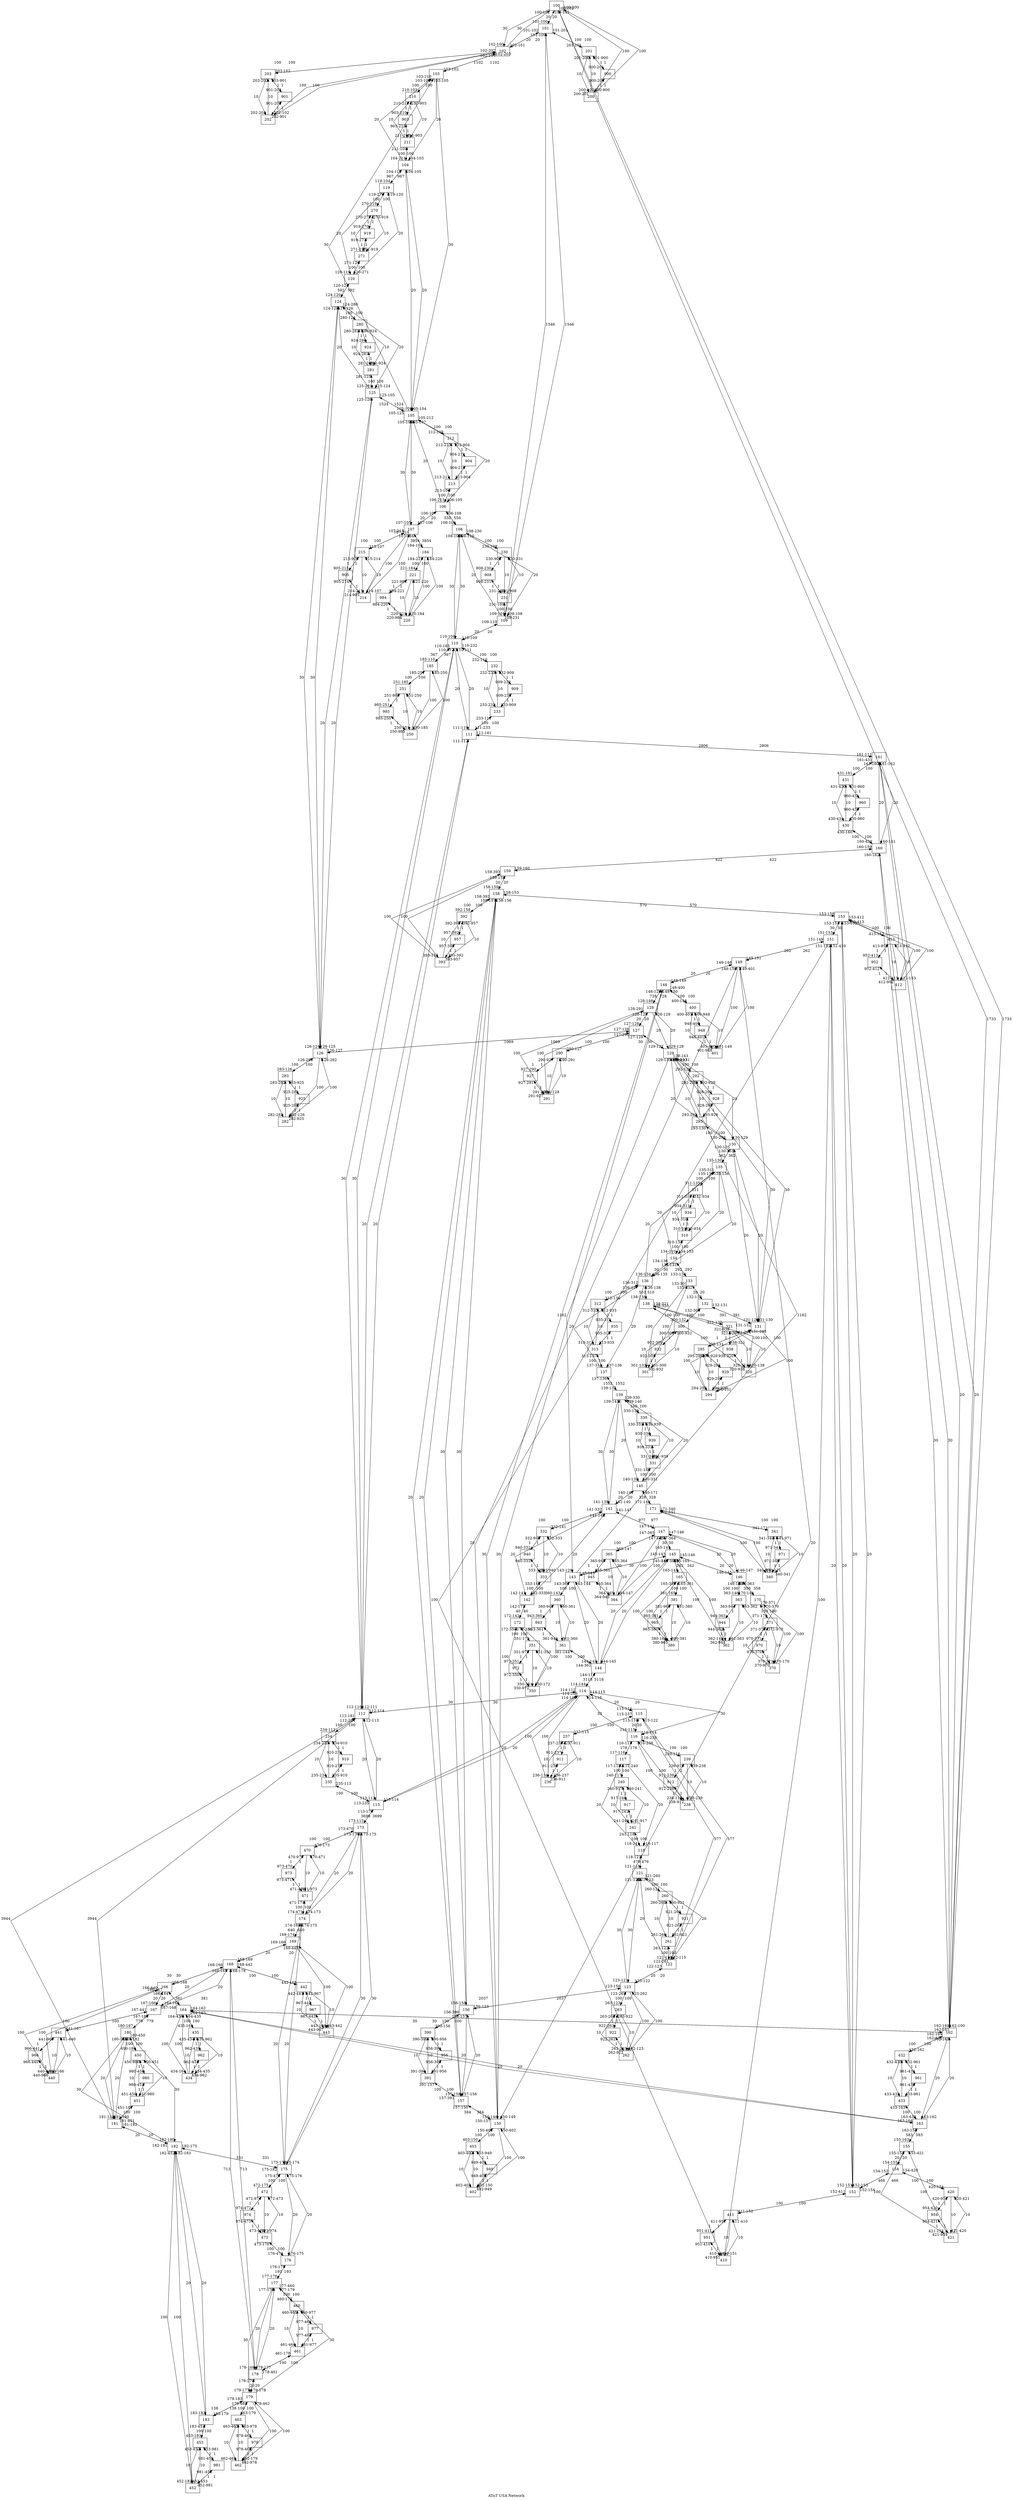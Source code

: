 digraph Test {

	/*compound=true*/
	//176 Nodes
	node [shape=box];
	edge [len=3];
	/*Instantiation of nodes, required to successfully calling .get_node_list() 		(pydot) */
	//BACKBONE NODES (82)
	100[group=S, comment=PID1]; 101[group=S, comment=PID1]; 102[group=S, comment=PID1]; //SEATTLE
	103[group=S, comment=PID2]; 104[group=S, comment=PID2]; 105[group=S, comment=PID2]; 106[group=S, comment=PID2]; 107[group=S, comment=PID2]; //SF
	108[group=S, comment=PID3]; 109[group=S, comment=PID3]; 110[group=S, comment=PID3]; 111[group=S, comment=PID3]; 112[group=S, comment=PID3]; //LA
	113[group=S, comment=PID3]; 114[group=S, comment=PID3]; 115[group=S, comment=PID3]; 116[group=S, comment=PID3]; //LA
	117[group=S, comment=PID4]; 118[group=S, comment=PID4]; //SD
	119[group=S, comment=PID5]; 120[group=S, comment=PID5]; //Salt Lake City
	121[group=S, comment=PID6]; 122[group=S, comment=PID6]; 123[group=S, comment=PID6]; //Phx
	124[group=S, comment=PID7]; 125[group=S, comment=PID7]; 126[group=S, comment=PID7]; //DENVER
	127[group=S, comment=PID8]; 128[group=S, comment=PID8]; 129[group=S, comment=PID8]; 130[group=S, comment=PID8]; 131[group=S, comment=PID8]; //Dallas
	132[group=S, comment=PID9]; 133[group=S, comment=PID9]; //San Antonio
	134[group=S, comment=PID10]; 135[group=S, comment=PID10]; 136[group=S, comment=PID10]; 137[group=S, comment=PID10]; //Houston
	138[group=S, comment=PID11]; //NO
	139[group=S, comment=PID12]; 140[group=S, comment=PID12]; 141[group=S, comment=PID12]; 142[group=S, comment=PID12]; //MIA
	143[group=S, comment=PID13]; 144[group=S, comment=PID13]; 145[group=S, comment=PID13]; 146[group=S, comment=PID13]; 147[group=S, comment=PID13]; //ATL 185
	148[group=S, comment=PID14]; 149[group=S, comment=PID14]; 150[group=S, comment=PID14]; //KC
	151[group=S, comment=PID15]; 152[group=S, comment=PID15]; 153[group=S, comment=PID15]; //Omaha
	154[group=S, comment=PID16]; 155[group=S, comment=PID16]; //Minapolis
	156[group=S, comment=PID17]; 157[group=S, comment=PID17]; 158[group=S, comment=PID17]; 159[group=S, comment=PID17]; //St.Louis
	160[group=S, comment=PID18]; 161[group=S, comment=PID18]; 162[group=S, comment=PID18]; 163[group=S, comment=PID18]; 164[group=A, comment=PID18]; //CHICAGO
	165[group=S, comment=PID19]; //Nashville
	166[group=S, comment=PID20]; 167[group=S, comment=PID20]; 168[group=S, comment=PID20]; 169[group=S, comment=PID20]; //DETROIT
	170[group=S, comment=PID21]; //Charlotte
	171[group=S, comment=PID22]; //TAMPA BAY
	172[group=S, comment=PID23]; //Ft. Lauderdale
	173[group=S, comment=PID24]; 174[group=S, comment=PID24]; 175[group=S, comment=PID24]; 176[group=S, comment=PID24]; //Washington D.C.
	177[group=S, comment=PID25]; 178[group=S, comment=PID25]; 179[group=S, comment=PID25]; //Philly
	180[group=S, comment=PID26]; 181[group=S, comment=PID26]; 182[group=S, comment=PID26]; 183[group=S, comment=PID26]; //NY
	184[group=S, comment=PID27]; //Honolulu
	185[group=S, comment=PID28]; //Las Vegas
	

	
	//Aggregation Network (94)
	200[group=A, comment=PID1]; 201[group=A, comment=PID1]; 202[group=A, comment=PID1]; 203[group=A, comment=PID1];//Seattle
	210[group=A, comment=PID2]; 211[group=A, comment=PID2]; 212[group=A, comment=PID2]; 213[group=A, comment=PID2];//San Fransisco
	214[group=A, comment=PID2]; 215[group=A, comment=PID2];//San Fransico
	230[group=A, comment=PID3]; 231[group=A, comment=PID3]; 232[group=A, comment=PID3]; 233[group=A, comment=PID3]; 
	234[group=A, comment=PID3]; 235[group=A, comment=PID3];//Los Angeles
	236[group=A, comment=PID3]; 237[group=A, comment=PID3]; 238[group=A, comment=PID3]; 239[group=A, comment=PID3];//Los Angeles
	240[group=A, comment=PID4]; 241[group=A, comment=PID4]; //San Diego
	270[group=A, comment=PID5]; 271[group=A, comment=PID5]; //Salt Lake City
	260[group=A, comment=PID6]; 261[group=A, comment=PID6]; 262[group=A, comment=PID6]; 263[group=A, comment=PID6];//Phoenix
	280[group=A, comment=PID7]; 281[group=A, comment=PID7]; 282[group=A, comment=PID7]; 283[group=A, comment=PID7];//Denver
	290[group=A, comment=PID8]; 291[group=A, comment=PID8]; 292[group=A, comment=PID8]; 293[group=A, comment=PID8]; //Dallas
	294[group=A, comment=PID8]; 295[group=A, comment=PID8];//Dallas
	300[group=A, comment=PID9]; 301[group=A, comment=PID9]; //San Antonio
	310[group=A, comment=PID10]; 311[group=A, comment=PID10]; 312[group=A, comment=PID10]; 313[group=A, comment=PID10];//Houston
	320[group=A, comment=PID11]; 321[group=A, comment=PID11]; //New Orealns
	330[group=A, comment=PID12]; 331[group=A, comment=PID12]; 332[group=A, comment=PID12]; 333[group=A, comment=PID12]; //Miami
	360[group=A, comment=PID13]; 361[group=A, comment=PID13]; 362[group=A, comment=PID13]; 363[group=A, comment=PID13]; //Atlanta
	364[group=A, comment=PID13]; 365[group=A, comment=PID13]; //Atlanta
	400[group=A, comment=PID14]; 401[group=A, comment=PID14]; 402[group=A, comment=PID14]; 403[group=A, comment=PID14]; //Kansas City
	410[group=A, comment=PID15]; 411[group=A, comment=PID15]; 412[group=A, comment=PID15]; 413[group=A, comment=PID15]; //Omaha
	420[group=A, comment=PID16]; 421[group=A, comment=PID16]; //Mineapolis
	390[group=A, comment=PID17]; 391[group=A, comment=PID17]; 392[group=A, comment=PID17]; 393[group=A, comment=PID17]; //St. Louis	
	430[group=A, comment=PID18]; 431[group=A, comment=PID18]; 432[group=A, comment=PID18]; 433[group=A, comment=PID18]; //Chicago
	434[group=A, comment=PID18]; 435[group=A, comment=PID18]; //Chicago
	380[group=A, comment=PID19]; 381[group=A, comment=PID19]; //Nashville
	440[group=A, comment=PID20]; 441[group=A, comment=PID20]; 442[group=A, comment=PID20]; 443[group=A, comment=PID20]; //Detroit
	370[group=A, comment=PID21]; 371[group=A, comment=PID21]; //Charlotte	
	340[group=A, comment=PID22]; 341[group=A, comment=PID22]; //Tampa Bay
	350[group=A, comment=PID23]; 351[group=A, comment=PID23]; //Ft. Lauderdale
	470[group=A, comment=PID24]; 471[group=A, comment=PID24]; 472[group=A, comment=PID24]; 473[group=A, comment=PID24]; //Washington DC.
	460[group=A, comment=PID25]; 461[group=A, comment=PID25]; 462[group=A, comment=PID25]; 463[group=A, comment=PID25]; //Philadelphia
	450[group=A, comment=PID26]; 451[group=A, comment=PID26]; 452[group=A, comment=PID26]; 453[group=A, comment=PID26]; //New York
	220[group=A, comment=PID27]; 221[group=A, comment=PID27]; //Honolulu
	250[group=A, comment=PID28]; 251[group=A, comment=PID28]; //Las Vegas
	
	//VANTAGE POINTS
	900[group=V, comment=PID0]; 901[group=V, comment=PID0];//Seattle
	903[group=V, comment=PID0]; 904[group=V, comment=PID0]; 905[group=V, comment=PID0]; 
	908[group=V, comment=PID0]; 909[group=V, comment=PID0]; 910[group=V, comment=PID0];
	911[group=V, comment=PID0]; 912[group=V, comment=PID0]; 
	917[group=V, comment=PID0]; 919[group=V, comment=PID0]; 
	921[group=V, comment=PID0]; 922[group=V, comment=PID0]; 
	924[group=V, comment=PID0]; 925[group=V, comment=PID0]; 
	927[group=V, comment=PID0]; 928[group=V, comment=PID0]; 929[group=V, comment=PID0];
	932[group=V, comment=PID0]; 934[group=V, comment=PID0]; 935[group=V, comment=PID0];
	938[group=V, comment=PID0]; 939[group=V, comment=PID0]; 940[group=V, comment=PID0];
	943[group=V, comment=PID0]; 944[group=V, comment=PID0]; 945[group=V, comment=PID0];
	948[group=V, comment=PID0]; 949[group=V, comment=PID0]; 
	951[group=V, comment=PID0]; 952[group=V, comment=PID0]; 
	954[group=V, comment=PID0]; 956[group=V, comment=PID0]; 957[group=V, comment=PID0]; 
	960[group=V, comment=PID0]; 961[group=V, comment=PID0]; 962[group=V, comment=PID0];
	965[group=V, comment=PID0]; 966[group=V, comment=PID0]; 967[group=V, comment=PID0];
	970[group=V, comment=PID0]; 971[group=V, comment=PID0]; 972[group=V, comment=PID0]; 
	973[group=V, comment=PID0]; 974[group=V, comment=PID0]; 
	977[group=V, comment=PID0]; 978[group=V, comment=PID0]; 
	980[group=V, comment=PID0]; 981[group=V, comment=PID0]; 
	984[group=V, comment=PID0]; 985[group=V, comment=PID0]; 
	
	
	
	overlap = scale;
	splines = false;
	label = "ATnT USA Network";
	orientation = portrait;
	
	//CORE EDGES
	//Seattle
	100 -> 162	[label=1733,headlabel="162-100" ,alias = 1,latency=9.299,alto=PID0];
	101 -> 109	[label=1546,headlabel="109-101" ,alias = 1,latency=5.156,alto=PID0];
	102 -> 103	[label=1102,headlabel="103-102" ,alias = 1,latency=3.675,alto=PID0];
	//San Fransisco
	103 -> 102	[label=1102,headlabel="102-103" ,alias = 1,latency=3.675,alto=PID0];
	104 -> 119	[label=967,headlabel="119-104" ,alias = 1,latency=3.225,alto=PID0];
	105 -> 125	[label=1524,headlabel="125-105" ,alias = 1,latency=5.083,alto=PID0];
	106 -> 108	[label=550,headlabel="108-106" ,alias = 1,latency=1.834,alto=PID0];
	107 -> 184	[label=3854,headlabel="184-107" ,alias = 1,latency=12.855,alto=PID0];
	//Los Angeles
	108 -> 106	[label=550,headlabel="106-108" ,alias = 1,latency=1.834,alto=PID0];
	109 -> 101	[label=1546,headlabel="101-109" ,alias = 1,latency=5.156,alto=PID0];
	110 -> 185	[label=367,headlabel="185-110" ,alias = 1,latency=1.224,alto=PID0];
	111 -> 161	[label=2806,headlabel="161-111" ,alias = 1,latency=9.359,alto=PID0];
	112 -> 181	[label=3944,headlabel="181-112" ,alias = 1,latency=13.155,alto=PID0];
	113 -> 173	[label=3699,headlabel="173-113" ,alias = 1,latency=12.338,alto=PID0];
	114 -> 144	[label=3118,headlabel="144-114" ,alias = 1,latency=10.400,alto=PID0];
	115 -> 122	[label=577,headlabel="122-115" ,alias = 1,latency=1.924,alto=PID0];
	116 -> 117	[label=178,headlabel="117-116" ,alias = 1,latency=0.593,alto=PID0];
	//San Diego
	117 -> 116	[label=178,headlabel="116-117" ,alias = 1,latency=0.593,alto=PID0];
	118 -> 121	[label=479,headlabel="121-118" ,alias = 1,latency=1.597,alto=PID0];
	//Salt Lake City
	119 -> 104	[label=967,headlabel="104-119" ,alias = 1,latency=9.333,alto=PID0];
	120 -> 124	[label=592,headlabel="124-120" ,alias = 1,latency=4.252,alto=PID0];
	//Phoenix
	121 -> 118	[label=479,headlabel="118-121" ,alias = 1,latency=1.597,alto=PID0];
	122 -> 115	[label=577,headlabel="115-122" ,alias = 1,latency=1.924,alto=PID0];
	123 -> 156	[label=2037,headlabel="156-123" ,alias = 1,latency=6.794,alto=PID0];
	//Denver
	124 -> 120	[label=592,headlabel="120-124" ,alias = 1,latency=4.252,alto=PID0];
	125 -> 105	[label=1524,headlabel="105-125" ,alias = 1,latency=5.083,alto=PID0];
	126 -> 127	[label=1069,headlabel="127-126" ,alias = 1,latency=3.565,alto=PID0];
	//Dallas
	127 -> 126	[label=1069,headlabel="126-127" ,alias = 1,latency=3.565,alto=PID0];
	128 -> 148	[label=728,headlabel="148-128" ,alias = 1,latency=2.428,alto=PID0];
	129 -> 143	[label=1162,headlabel="143-129" ,alias = 1,latency=3.876,alto=PID0];
	130 -> 135	[label=362,headlabel="135-130" ,alias = 1,latency=1.207,alto=PID0];
	131 -> 132	[label=391,headlabel="132-131" ,alias = 1,latency=1.304,alto=PID0];
	//San Antonio
	132 -> 131	[label=391,headlabel="131-132" ,alias = 1,latency=1.304,alto=PID0];
	133 -> 134	[label=292,headlabel="134-133" ,alias = 1,latency=0.974,alto=PID0];
	//Houston
	134 -> 133	[label=292,headlabel="133-134" ,alias = 1,latency=0.974,alto=PID0];
	135 -> 130	[label=362,headlabel="130-135" ,alias = 1,latency=1.207,alto=PID0];
	136 -> 138	[label=510,headlabel="138-136" ,alias = 1,latency=1.701,alto=PID0];
	137 -> 139	[label=1552,headlabel="139-137" ,alias = 1,latency=5.176,alto=PID0];
	//New Orleans
	138 -> 136	[label=510,headlabel="136-138" ,alias = 1,latency=1.701,alto=PID0];
	//Miami
	139 -> 137	[label=1552,headlabel="137-139" ,alias = 1,latency=5.176,alto=PID0];
	140 -> 171	[label=328,headlabel="171-140" ,alias = 1,latency=1.094,alto=PID0];
	141 -> 147	[label=977,headlabel="147-141" ,alias = 1,latency=3.258,alto=PID0];
	142 -> 172	[label=40,headlabel="172-142" ,alias = 1,latency=0.133,alto=PID0];
	//Atlanta
	143 -> 129	[label=1162,headlabel="129-143" ,alias = 1,latency=3.876,alto=PID0];
	144 -> 114	[label=3118,headlabel="114-144" ,alias = 1,latency=10.400,alto=PID0];
	145 -> 165	[label=342,headlabel="165-145" ,alias = 1,latency=1.140,alto=PID0];
	146 -> 170	[label=358,headlabel="170-146" ,alias = 1,latency=1.194,alto=PID0];
	147 -> 141	[label=977,headlabel="141-147" ,alias = 1,latency=3.258,alto=PID0];
	//Kansas City
	148 -> 128	[label=728,headlabel="128-148" ,alias = 1,latency=2.428,alto=PID0];
	149 -> 151	[label=262,headlabel="151-149" ,alias = 1,latency=0.873,alto=PID0];
	150 -> 157	[label=384,headlabel="157-150" ,alias = 1,latency=1.901,alto=PID0];
	//Omaha
	151 -> 149	[label=262,headlabel="149-151" ,alias = 1,latency=0.873,alto=PID0];
	152 -> 154	[label=466,headlabel="154-152" ,alias = 1,latency=1.554,alto=PID0];
	153 -> 158	[label=570,headlabel="158-153" ,alias = 1,latency=1.901,alto=PID0];
	//Mineapolis
	154 -> 152	[label=466,headlabel="152-154" ,alias = 1,latency=1.554,alto=PID0];
	155 -> 163	[label=583,headlabel="163-155" ,alias = 1,latency=1.944,alto=PID0];
	//St. Louis
	156 -> 123	[label=2037,headlabel="123-156" ,alias = 1,latency=6.794,alto=PID0];
	157 -> 150	[label=384,headlabel="150-157" ,alias = 1,latency=1.901,alto=PID0];
	158 -> 153	[label=570,headlabel="153-158" ,alias = 1,latency=1.901,alto=PID0];
	159 -> 160	[label=422,headlabel="160-159" ,alias = 1,latency=1.407,alto=PID0];
	//Chicago
	160 -> 159	[label=422,headlabel="159-160" ,alias = 1,latency=1.407,alto=PID0];
	161 -> 111	[label=2806,headlabel="111-161" ,alias = 1,latency=9.359,alto=PID0];
	162 -> 100	[label=1733,headlabel="100-162" ,alias = 1,latency=9.299,alto=PID0];
	163 -> 155	[label=583,headlabel="155-163" ,alias = 1,latency=1.944,alto=PID0];
	164 -> 166	[label=381,headlabel="166-164" ,alias = 1,latency=1.270,alto=PID0];
	//Nashville
	165 -> 145	[label=342,headlabel="145-165" ,alias = 1,latency=1.140,alto=PID0];
	//Detroit
	166 -> 164	[label=381,headlabel="164-166" ,alias = 1,latency=1.270,alto=PID0];
	167 -> 180	[label=779,headlabel="180-167" ,alias = 1,latency=2.598,alto=PID0];
	168 -> 178	[label=713,headlabel="178-168" ,alias = 1,latency=2.378,alto=PID0];
	169 -> 174	[label=640,headlabel="174-169" ,alias = 1,latency=2.134,alto=PID0];
	//Charlotte
	170 -> 146	[label=358,headlabel="146-170" ,alias = 1,latency=1.194,alto=PID0];
	//Tampa Bay
	171 -> 140	[label=328,headlabel="140-171" ,alias = 1,latency=1.094,alto=PID0];
	//Fort Lauderdale
	172 -> 142	[label=40,headlabel="142-172" ,alias = 1,latency=0.133,alto=PID0];
	//Washington D.C.
	173 -> 113	[label=3699,headlabel="113-173" ,alias = 1,latency=12.338,alto=PID0];
	174 -> 169	[label=640,headlabel="169-174" ,alias = 1,latency=2.134,alto=PID0];
	175 -> 182	[label=331,headlabel="182-175" ,alias = 1,latency=1.104,alto=PID0];
	176 -> 177	[label=193,headlabel="177-176" ,alias = 1,latency=0.643,alto=PID0];
	//Philadelphia
	177 -> 176	[label=193,headlabel="176-177" ,alias = 1,latency=0.643,alto=PID0];
	178 -> 168	[label=713,headlabel="168-178" ,alias = 1,latency=2.378,alto=PID0];
	179 -> 183	[label=138,headlabel="183-179" ,alias = 1,latency=0.460,alto=PID0];
	//New York
	180 -> 167	[label=779,headlabel="167-180" ,alias = 1,latency=2.598,alto=PID0];
	181 -> 112	[label=3944,headlabel="112-181" ,alias = 1,latency=13.155,alto=PID0];
	182 -> 175	[label=331,headlabel="175-182" ,alias = 1,latency=1.104,alto=PID0];
	183 -> 179	[label=138,headlabel="179-183" ,alias = 1,latency=0.460,alto=PID0];
	//Honolulu
	184 -> 107	[label=3854,headlabel="107-184" ,alias = 1,latency=12.855,alto=PID0];
	//Las Vegas
	185 -> 110	[label=367,headlabel="110-185" ,alias = 1,latency=1.224,alto=PID0];
		
		
	//Aggregation Network edges
	//Seattle
	100 -> 101	[label=20,headlabel="101-100" ,alias=1,latency=4];
	100 -> 102	[label=30,headlabel="102-100" ,alias=1,latency=4];
	100 -> 200	[label=100,headlabel="200-100" ,alias=1,latency=4];
	200 -> 100	[label=100,headlabel="100-200" ,alias=1,latency=4];
	200 -> 201	[label=10,headlabel="201-200" ,alias=1,latency=4];
	101 -> 100	[label=20,headlabel="100-101" ,alias=1,latency=4];
	101 -> 102	[label=20,headlabel="102-101" ,alias=1,latency=4];
	101 -> 201	[label=100,headlabel="201-101" ,alias=1,latency=4];
	201 -> 200	[label=10,headlabel="200-201" ,alias=1,latency=4];
	201 -> 101	[label=100,headlabel="101-201" ,alias=1,latency=4];
	102 -> 101	[label=20,headlabel="101-102" ,alias=1,latency=4];
	102 -> 100	[label=30,headlabel="100-102" ,alias=1,latency=4];
	102 -> 202	[label=100,headlabel="202-102" ,alias=1,latency=4];
	102 -> 203	[label=100,headlabel="203-102" ,alias=1,latency=4];
	202 -> 102	[label=100,headlabel="102-202" ,alias=1,latency=4];
	202 -> 203	[label=10,headlabel="203-202" ,alias=1,latency=4];
	203 -> 202	[label=10,headlabel="202-203" ,alias=1,latency=4];
	203 -> 102	[label=100,headlabel="102-203" ,alias=1,latency=4];
	200 -> 900	[label=1,headlabel="900-200" ,alias=1,latency=4];
	900 -> 200	[label=1,headlabel="200-900" ,alias=1,latency=4];
	201 -> 900	[label=1,headlabel="900-201" ,alias=1,latency=4];
	900 -> 201	[label=1,headlabel="201-900" ,alias=1,latency=4];
	202 -> 901	[label=1,headlabel="901-202" ,alias=1,latency=4];
	901 -> 202	[label=1,headlabel="202-901" ,alias=1,latency=4];
	203 -> 901	[label=1,headlabel="901-203" ,alias=1,latency=4];
	901 -> 203	[label=1,headlabel="203-901" ,alias=1,latency=4];
	//San Fransico
	103 -> 104	[label=20,headlabel="104-103" ,alias=1,latency=4];
	103 -> 105	[label=30,headlabel="105-103" ,alias=1,latency=4];
	103 -> 210	[label=100,headlabel="210-103" ,alias=1,latency=4];
	210 -> 103	[label=100,headlabel="103-210" ,alias=1,latency=4];
	210 -> 211	[label=10,headlabel="211-210" ,alias=1,latency=4];
	104 -> 103	[label=20,headlabel="103-104" ,alias=1,latency=4];
	104 -> 105	[label=20,headlabel="105-104" ,alias=1,latency=4];
	104 -> 211	[label=100,headlabel="211-104" ,alias=1,latency=4];
	211 -> 210	[label=10,headlabel="210-211" ,alias=1,latency=4];
	211 -> 104	[label=100,headlabel="104-211" ,alias=1,latency=4];
	105 -> 103	[label=30,headlabel="103-105" ,alias=1,latency=4];
	105 -> 104	[label=20,headlabel="104-105" ,alias=1,latency=4];
	105 -> 106	[label=20,headlabel="106-105" ,alias=1,latency=4];
	105 -> 107	[label=30,headlabel="107-105" ,alias=1,latency=4];
	105 -> 212	[label=100,headlabel="212-105" ,alias=1,latency=4];
	212 -> 105	[label=100,headlabel="105-212" ,alias=1,latency=4];
	212 -> 213	[label=10,headlabel="213-212" ,alias=1,latency=4];
	106 -> 105	[label=20,headlabel="105-106" ,alias=1,latency=4];
	106 -> 107	[label=20,headlabel="107-106" ,alias=1,latency=4];
	106 -> 213	[label=100,headlabel="213-106" ,alias=1,latency=4];
	213 -> 212	[label=10,headlabel="212-213" ,alias=1,latency=4];
	213 -> 106	[label=100,headlabel="106-213" ,alias=1,latency=4];
	107 -> 105	[label=30,headlabel="105-107" ,alias=1,latency=4];
	107 -> 106	[label=20,headlabel="106-107" ,alias=1,latency=4];
	107 -> 214	[label=100,headlabel="214-107" ,alias=1,latency=4];
	107 -> 215	[label=100,headlabel="215-107" ,alias=1,latency=4];
	214 -> 107	[label=100,headlabel="107-214" ,alias=1,latency=4];
	214 -> 215	[label=10,headlabel="215-214" ,alias=1,latency=4];
	215 -> 214	[label=10,headlabel="214-215" ,alias=1,latency=4];
	215 -> 107	[label=100,headlabel="107-215" ,alias=1,latency=4];
	210 -> 903	[label=1,headlabel="903-210" ,alias=1,latency=4];
	903 -> 210	[label=1,headlabel="210-903" ,alias=1,latency=4];
	211 -> 903	[label=1,headlabel="903-211" ,alias=1,latency=4];
	903 -> 211	[label=1,headlabel="211-903" ,alias=1,latency=4];
	212 -> 904	[label=1,headlabel="904-212" ,alias=1,latency=4];
	904 -> 212	[label=1,headlabel="212-904" ,alias=1,latency=4];
	213 -> 904	[label=1,headlabel="904-213" ,alias=1,latency=4];
	904 -> 213	[label=1,headlabel="213-904" ,alias=1,latency=4];
	214 -> 905	[label=1,headlabel="905-214" ,alias=1,latency=4];
	905 -> 214	[label=1,headlabel="214-905" ,alias=1,latency=4];
	215 -> 905	[label=1,headlabel="905-215" ,alias=1,latency=4];
	905 -> 215	[label=1,headlabel="215-905" ,alias=1,latency=4];
	//Los Angeles
	108 -> 109	[label=20,headlabel="109-108" ,alias=1,latency=4];
	108 -> 110	[label=30,headlabel="110-108" ,alias=1,latency=4];
	108 -> 230	[label=100,headlabel="230-108" ,alias=1,latency=4];
	230 -> 108	[label=100,headlabel="108-230" ,alias=1,latency=4];
	230 -> 231	[label=10,headlabel="231-230" ,alias=1,latency=4];
	109 -> 108	[label=20,headlabel="108-109" ,alias=1,latency=4];
	109 -> 110	[label=20,headlabel="110-109" ,alias=1,latency=4];
	109 -> 231	[label=100,headlabel="231-109" ,alias=1,latency=4];
	231 -> 230	[label=10,headlabel="230-231" ,alias=1,latency=4];
	231 -> 109	[label=100,headlabel="109-231" ,alias=1,latency=4];
	110 -> 108	[label=30,headlabel="108-110" ,alias=1,latency=4];
	110 -> 109	[label=20,headlabel="109-110" ,alias=1,latency=4];
	110 -> 111	[label=20,headlabel="111-110" ,alias=1,latency=4];
	110 -> 112	[label=30,headlabel="112-110" ,alias=1,latency=4];
	110 -> 232	[label=100,headlabel="232-110" ,alias=1,latency=4];
	232 -> 110	[label=100,headlabel="110-232" ,alias=1,latency=4];
	232 -> 233	[label=10,headlabel="233-232" ,alias=1,latency=4];
	111 -> 110	[label=20,headlabel="110-111" ,alias=1,latency=4];
	111 -> 112	[label=20,headlabel="112-111" ,alias=1,latency=4];
	111 -> 233	[label=100,headlabel="233-111" ,alias=1,latency=4];
	233 -> 232	[label=10,headlabel="232-233" ,alias=1,latency=4];
	233 -> 111	[label=100,headlabel="111-233" ,alias=1,latency=4];
	112 -> 110	[label=30,headlabel="110-112" ,alias=1,latency=4];
	112 -> 113	[label=20,headlabel="113-112" ,alias=1,latency=4];
	112 -> 111	[label=20,headlabel="111-112" ,alias=1,latency=4];
	112 -> 114	[label=30,headlabel="114-112" ,alias=1,latency=4];
	112 -> 234	[label=100,headlabel="234-112" ,alias=1,latency=4];
	234 -> 112	[label=100,headlabel="112-234" ,alias=1,latency=4];
	234 -> 235	[label=10,headlabel="235-234" ,alias=1,latency=4];
	113 -> 112	[label=20,headlabel="112-113" ,alias=1,latency=4];
	113 -> 114	[label=20,headlabel="114-113" ,alias=1,latency=4];
	113 -> 235	[label=100,headlabel="235-113" ,alias=1,latency=4];
	235 -> 234	[label=10,headlabel="234-235" ,alias=1,latency=4];
	235 -> 113	[label=100,headlabel="113-235" ,alias=1,latency=4];
	114 -> 112	[label=30,headlabel="112-114" ,alias=1,latency=4];
	114 -> 113	[label=20,headlabel="113-114" ,alias=1,latency=4];
	114 -> 115	[label=20,headlabel="115-114" ,alias=1,latency=4];
	114 -> 116	[label=30,headlabel="116-114" ,alias=1,latency=4];
	114 -> 236	[label=100,headlabel="236-114" ,alias=1,latency=4];
	236 -> 114	[label=100,headlabel="114-236" ,alias=1,latency=4];
	236 -> 237	[label=10,headlabel="237-236" ,alias=1,latency=4];
	115 -> 114	[label=20,headlabel="114-115" ,alias=1,latency=4];
	115 -> 116	[label=20,headlabel="116-115" ,alias=1,latency=4];
	115 -> 237	[label=100,headlabel="237-115" ,alias=1,latency=4];
	237 -> 236	[label=10,headlabel="236-237" ,alias=1,latency=4];
	237 -> 115	[label=100,headlabel="115-237" ,alias=1,latency=4];
	116 -> 114	[label=30,headlabel="114-116" ,alias=1,latency=4];
	116 -> 115	[label=20,headlabel="115-116" ,alias=1,latency=4];
	116 -> 238	[label=100,headlabel="238-116" ,alias=1,latency=4];
	116 -> 239	[label=100,headlabel="239-116" ,alias=1,latency=4];
	238 -> 116	[label=100,headlabel="116-238" ,alias=1,latency=4];
	238 -> 239	[label=10,headlabel="239-238" ,alias=1,latency=4];
	239 -> 238	[label=10,headlabel="238-239" ,alias=1,latency=4];
	239 -> 116	[label=100,headlabel="116-239" ,alias=1,latency=4];
	230 -> 908	[label=1,headlabel="908-230" ,alias=1,latency=4];
	908 -> 230	[label=1,headlabel="230-908" ,alias=1,latency=4];
	231 -> 908	[label=1,headlabel="908-231" ,alias=1,latency=4];
	908 -> 231	[label=1,headlabel="231-908" ,alias=1,latency=4];
	232 -> 909	[label=1,headlabel="909-232" ,alias=1,latency=4];
	909 -> 232	[label=1,headlabel="232-909" ,alias=1,latency=4];
	233 -> 909	[label=1,headlabel="909-233" ,alias=1,latency=4];
	909 -> 233	[label=1,headlabel="233-909" ,alias=1,latency=4];
	234 -> 910	[label=1,headlabel="910-234" ,alias=1,latency=4];
	910 -> 234	[label=1,headlabel="234-910" ,alias=1,latency=4];
	235 -> 910	[label=1,headlabel="910-235" ,alias=1,latency=4];
	910 -> 235	[label=1,headlabel="235-910" ,alias=1,latency=4];
	236 -> 911	[label=1,headlabel="911-236" ,alias=1,latency=4];
	911 -> 236	[label=1,headlabel="236-911" ,alias=1,latency=4];
	237 -> 911	[label=1,headlabel="911-237" ,alias=1,latency=4];
	911 -> 237	[label=1,headlabel="237-911" ,alias=1,latency=4];
	238 -> 912	[label=1,headlabel="912-238" ,alias=1,latency=4];
	912 -> 238	[label=1,headlabel="238-912" ,alias=1,latency=4];
	239 -> 912	[label=1,headlabel="912-239" ,alias=1,latency=4];
	912 -> 239	[label=1,headlabel="239-912" ,alias=1,latency=4];
	//San Diego
	117 -> 118	[label=20,headlabel="118-117" ,alias=1,latency=4];
	117 -> 240	[label=100,headlabel="240-117" ,alias=1,latency=4];
	240 -> 117	[label=100,headlabel="117-240" ,alias=1,latency=4];
	240 -> 241	[label=10,headlabel="241-240" ,alias=1,latency=4];
	118 -> 117	[label=20,headlabel="117-118" ,alias=1,latency=4];
	118 -> 241	[label=100,headlabel="241-118" ,alias=1,latency=4];
	241 -> 240	[label=10,headlabel="240-241" ,alias=1,latency=4];
	241 -> 118	[label=100,headlabel="118-241" ,alias=1,latency=4];
	240 -> 917	[label=1,headlabel="917-240" ,alias=1,latency=4];
	917 -> 240	[label=1,headlabel="240-917" ,alias=1,latency=4];
	241 -> 917	[label=1,headlabel="917-241" ,alias=1,latency=4];
	917 -> 241	[label=1,headlabel="241-917" ,alias=1,latency=4];
	//Salt Lake City
	119 -> 120	[label=20,headlabel="120-119" ,alias=1,latency=4];
	119 -> 270	[label=100,headlabel="270-119" ,alias=1,latency=4];
	270 -> 119	[label=100,headlabel="119-270" ,alias=1,latency=4];
	270 -> 271	[label=10,headlabel="271-270" ,alias=1,latency=4];
	120 -> 119	[label=20,headlabel="119-120" ,alias=1,latency=4];
	120 -> 271	[label=100,headlabel="271-120" ,alias=1,latency=4];
	271 -> 270	[label=10,headlabel="270-271" ,alias=1,latency=4];
	271 -> 120	[label=100,headlabel="120-271" ,alias=1,latency=4];
	270 -> 919	[label=1,headlabel="919-270" ,alias=1,latency=4];
	919 -> 270	[label=1,headlabel="270-919" ,alias=1,latency=4];
	271 -> 919	[label=1,headlabel="919-271" ,alias=1,latency=4];
	919 -> 271	[label=1,headlabel="271-919" ,alias=1,latency=4];
	//Phoenix
	121 -> 122	[label=20,headlabel="122-121" ,alias=1,latency=4];
	121 -> 123	[label=30,headlabel="123-121" ,alias=1,latency=4];
	121 -> 260	[label=100,headlabel="260-121" ,alias=1,latency=4];
	260 -> 121	[label=100,headlabel="121-260" ,alias=1,latency=4];
	260 -> 261	[label=10,headlabel="261-260" ,alias=1,latency=4];
	122 -> 121	[label=20,headlabel="121-122" ,alias=1,latency=4];
	122 -> 123	[label=20,headlabel="123-122" ,alias=1,latency=4];
	122 -> 261	[label=100,headlabel="261-122" ,alias=1,latency=4];
	261 -> 260	[label=10,headlabel="260-261" ,alias=1,latency=4];
	261 -> 122	[label=100,headlabel="122-261" ,alias=1,latency=4];
	123 -> 122	[label=20,headlabel="122-123" ,alias=1,latency=4];
	123 -> 121	[label=30,headlabel="121-123" ,alias=1,latency=4];
	123 -> 262	[label=100,headlabel="262-123" ,alias=1,latency=4];
	123 -> 263	[label=100,headlabel="263-123" ,alias=1,latency=4];
	262 -> 123	[label=100,headlabel="123-262" ,alias=1,latency=4];
	262 -> 263	[label=10,headlabel="263-262" ,alias=1,latency=4];
	263 -> 262	[label=10,headlabel="262-263" ,alias=1,latency=4];
	263 -> 123	[label=100,headlabel="123-263" ,alias=1,latency=4];
	260 -> 921	[label=1,headlabel="921-260" ,alias=1,latency=4];
	921 -> 260	[label=1,headlabel="260-921" ,alias=1,latency=4];
	261 -> 921	[label=1,headlabel="921-261" ,alias=1,latency=4];
	921 -> 261	[label=1,headlabel="261-921" ,alias=1,latency=4];
	262 -> 922	[label=1,headlabel="922-262" ,alias=1,latency=4];
	922 -> 262	[label=1,headlabel="262-922" ,alias=1,latency=4];
	263 -> 922	[label=1,headlabel="922-263" ,alias=1,latency=4];
	922 -> 263	[label=1,headlabel="263-922" ,alias=1,latency=4];
	//Denver
	124 -> 125	[label=20,headlabel="125-124" ,alias=1,latency=4];
	124 -> 126	[label=30,headlabel="126-124" ,alias=1,latency=4];
	124 -> 280	[label=100,headlabel="280-124" ,alias=1,latency=4];
	280 -> 124	[label=100,headlabel="124-280" ,alias=1,latency=4];
	280 -> 281	[label=10,headlabel="281-280" ,alias=1,latency=4];
	125 -> 124	[label=20,headlabel="124-125" ,alias=1,latency=4];
	125 -> 126	[label=20,headlabel="126-125" ,alias=1,latency=4];
	125 -> 281	[label=100,headlabel="281-125" ,alias=1,latency=4];
	281 -> 280	[label=10,headlabel="280-281" ,alias=1,latency=4];
	281 -> 125	[label=100,headlabel="125-281" ,alias=1,latency=4];
	126 -> 125	[label=20,headlabel="125-126" ,alias=1,latency=4];
	126 -> 124	[label=30,headlabel="124-126" ,alias=1,latency=4];
	126 -> 282	[label=100,headlabel="282-126" ,alias=1,latency=4];
	126 -> 283	[label=100,headlabel="283-126" ,alias=1,latency=4];
	282 -> 126	[label=100,headlabel="126-282" ,alias=1,latency=4];
	282 -> 283	[label=10,headlabel="283-282" ,alias=1,latency=4];
	283 -> 282	[label=10,headlabel="282-283" ,alias=1,latency=4];
	283 -> 126	[label=100,headlabel="126-283" ,alias=1,latency=4];
	280 -> 924	[label=1,headlabel="924-280" ,alias=1,latency=4];
	924 -> 280	[label=1,headlabel="280-924" ,alias=1,latency=4];
	281 -> 924	[label=1,headlabel="924-281" ,alias=1,latency=4];
	924 -> 281	[label=1,headlabel="281-924" ,alias=1,latency=4];
	282 -> 925	[label=1,headlabel="925-282" ,alias=1,latency=4];
	925 -> 282	[label=1,headlabel="282-925" ,alias=1,latency=4];
	283 -> 925	[label=1,headlabel="925-283" ,alias=1,latency=4];
	925 -> 283	[label=1,headlabel="283-925" ,alias=1,latency=4];
	//Dallas
	127 -> 128	[label=20,headlabel="128-127" ,alias=1,latency=4];
	127 -> 129	[label=30,headlabel="129-127" ,alias=1,latency=4];
	127 -> 290	[label=100,headlabel="290-127" ,alias=1,latency=4];
	290 -> 127	[label=100,headlabel="127-290" ,alias=1,latency=4];
	290 -> 291	[label=10,headlabel="291-290" ,alias=1,latency=4];
	128 -> 127	[label=20,headlabel="127-128" ,alias=1,latency=4];
	128 -> 129	[label=20,headlabel="129-128" ,alias=1,latency=4];
	128 -> 291	[label=100,headlabel="291-128" ,alias=1,latency=4];
	291 -> 290	[label=10,headlabel="290-291" ,alias=1,latency=4];
	291 -> 128	[label=100,headlabel="128-291" ,alias=1,latency=4];
	129 -> 127	[label=30,headlabel="127-129" ,alias=1,latency=4];
	129 -> 128	[label=20,headlabel="128-129" ,alias=1,latency=4];
	129 -> 130	[label=20,headlabel="130-129" ,alias=1,latency=4];
	129 -> 131	[label=30,headlabel="131-129" ,alias=1,latency=4];
	129 -> 292	[label=100,headlabel="292-129" ,alias=1,latency=4];
	292 -> 129	[label=100,headlabel="129-292" ,alias=1,latency=4];
	292 -> 293	[label=10,headlabel="293-292" ,alias=1,latency=4];
	130 -> 129	[label=20,headlabel="129-130" ,alias=1,latency=4];
	130 -> 131	[label=20,headlabel="131-130" ,alias=1,latency=4];
	130 -> 293	[label=100,headlabel="293-130" ,alias=1,latency=4];
	293 -> 292	[label=10,headlabel="292-293" ,alias=1,latency=4];
	293 -> 130	[label=100,headlabel="130-293" ,alias=1,latency=4];
	131 -> 129	[label=30,headlabel="129-131" ,alias=1,latency=4];
	131 -> 130	[label=20,headlabel="130-131" ,alias=1,latency=4];
	131 -> 294	[label=100,headlabel="294-131" ,alias=1,latency=4];
	131 -> 295	[label=100,headlabel="295-131" ,alias=1,latency=4];
	294 -> 131	[label=100,headlabel="131-294" ,alias=1,latency=4];
	294 -> 295	[label=10,headlabel="295-294" ,alias=1,latency=4];
	295 -> 294	[label=10,headlabel="294-295" ,alias=1,latency=4];
	295 -> 131	[label=100,headlabel="131-295" ,alias=1,latency=4];
	290 -> 927	[label=1,headlabel="927-290" ,alias=1,latency=4];
	927 -> 290	[label=1,headlabel="290-927" ,alias=1,latency=4];
	291 -> 927	[label=1,headlabel="927-291" ,alias=1,latency=4];
	927 -> 291	[label=1,headlabel="291-927" ,alias=1,latency=4];
	292 -> 928	[label=1,headlabel="928-292" ,alias=1,latency=4];
	928 -> 292	[label=1,headlabel="292-928" ,alias=1,latency=4];
	293 -> 928	[label=1,headlabel="928-293" ,alias=1,latency=4];
	928 -> 293	[label=1,headlabel="293-928" ,alias=1,latency=4];
	294 -> 929	[label=1,headlabel="929-294" ,alias=1,latency=4];
	929 -> 294	[label=1,headlabel="294-929" ,alias=1,latency=4];
	295 -> 929	[label=1,headlabel="929-295" ,alias=1,latency=4];
	929 -> 295	[label=1,headlabel="295-929" ,alias=1,latency=4];
	//San Antonio
	132 -> 133	[label=20,headlabel="133-132" ,alias=1,latency=4];
	132 -> 300	[label=100,headlabel="300-132" ,alias=1,latency=4];
	300 -> 132	[label=100,headlabel="132-300" ,alias=1,latency=4];
	300 -> 301	[label=10,headlabel="301-300" ,alias=1,latency=4];
	133 -> 132	[label=20,headlabel="132-133" ,alias=1,latency=4];
	133 -> 301	[label=100,headlabel="301-133" ,alias=1,latency=4];
	301 -> 300	[label=10,headlabel="300-301" ,alias=1,latency=4];
	301 -> 133	[label=100,headlabel="133-301" ,alias=1,latency=4];
	300 -> 932	[label=1,headlabel="932-300" ,alias=1,latency=4];
	932 -> 300	[label=1,headlabel="300-932" ,alias=1,latency=4];
	301 -> 932	[label=1,headlabel="932-301" ,alias=1,latency=4];
	932 -> 301	[label=1,headlabel="301-932" ,alias=1,latency=4];
	//Houston
	134 -> 135	[label=20,headlabel="135-134" ,alias=1,latency=4];
	134 -> 136	[label=30,headlabel="136-134" ,alias=1,latency=4];
	134 -> 310	[label=100,headlabel="310-134" ,alias=1,latency=4];
	310 -> 134	[label=100,headlabel="134-310" ,alias=1,latency=4];
	310 -> 311	[label=10,headlabel="311-310" ,alias=1,latency=4];
	135 -> 134	[label=20,headlabel="134-135" ,alias=1,latency=4];
	135 -> 136	[label=20,headlabel="136-135" ,alias=1,latency=4];
	135 -> 311	[label=100,headlabel="311-135" ,alias=1,latency=4];
	311 -> 310	[label=10,headlabel="310-311" ,alias=1,latency=4];
	311 -> 135	[label=100,headlabel="135-311" ,alias=1,latency=4];
	136 -> 134	[label=30,headlabel="134-136" ,alias=1,latency=4];
	136 -> 135	[label=20,headlabel="135-136" ,alias=1,latency=4];
	136 -> 137	[label=20,headlabel="137-136" ,alias=1,latency=4];
	136 -> 312	[label=100,headlabel="312-136" ,alias=1,latency=4];
	312 -> 136	[label=100,headlabel="136-312" ,alias=1,latency=4];
	312 -> 313	[label=10,headlabel="313-312" ,alias=1,latency=4];
	137 -> 136	[label=20,headlabel="136-137" ,alias=1,latency=4];
	137 -> 313	[label=100,headlabel="313-137" ,alias=1,latency=4];
	313 -> 312	[label=10,headlabel="312-313" ,alias=1,latency=4];
	313 -> 137	[label=100,headlabel="137-313" ,alias=1,latency=4];
	310 -> 934	[label=1,headlabel="934-310" ,alias=1,latency=4];
	934 -> 310	[label=1,headlabel="310-934" ,alias=1,latency=4];
	311 -> 934	[label=1,headlabel="934-311" ,alias=1,latency=4];
	934 -> 311	[label=1,headlabel="311-934" ,alias=1,latency=4];
	312 -> 935	[label=1,headlabel="935-312" ,alias=1,latency=4];
	935 -> 312	[label=1,headlabel="312-935" ,alias=1,latency=4];
	313 -> 935	[label=1,headlabel="935-313" ,alias=1,latency=4];
	935 -> 313	[label=1,headlabel="313-935" ,alias=1,latency=4];
	//New Orleans
	138 -> 320	[label=100,headlabel="320-138" ,alias=1,latency=4];
	138 -> 321	[label=100,headlabel="321-138" ,alias=1,latency=4];
	320 -> 138	[label=100,headlabel="138-320" ,alias=1,latency=4];
	320 -> 321	[label=10,headlabel="321-320" ,alias=1,latency=4];
	321 -> 138	[label=100,headlabel="138-321" ,alias=1,latency=4];
	321 -> 320	[label=10,headlabel="320-321" ,alias=1,latency=4];
	320 -> 938	[label=1,headlabel="938-320" ,alias=1,latency=4];
	938 -> 320	[label=1,headlabel="320-938" ,alias=1,latency=4];
	321 -> 938	[label=1,headlabel="938-321" ,alias=1,latency=4];
	938 -> 321	[label=1,headlabel="321-938" ,alias=1,latency=4];
	//Miami
	139 -> 140	[label=20,headlabel="140-139" ,alias=1,latency=4];
	139 -> 141	[label=30,headlabel="141-139" ,alias=1,latency=4];
	139 -> 330	[label=100,headlabel="330-139" ,alias=1,latency=4];
	330 -> 139	[label=100,headlabel="139-330" ,alias=1,latency=4];
	330 -> 331	[label=10,headlabel="331-330" ,alias=1,latency=4];
	140 -> 139	[label=20,headlabel="139-140" ,alias=1,latency=4];
	140 -> 141	[label=20,headlabel="141-140" ,alias=1,latency=4];
	140 -> 331	[label=100,headlabel="331-140" ,alias=1,latency=4];
	331 -> 330	[label=10,headlabel="330-331" ,alias=1,latency=4];
	331 -> 140	[label=100,headlabel="140-331" ,alias=1,latency=4];
	141 -> 139	[label=30,headlabel="139-141" ,alias=1,latency=4];
	141 -> 140	[label=20,headlabel="140-141" ,alias=1,latency=4];
	141 -> 142	[label=20,headlabel="142-141" ,alias=1,latency=4];
	141 -> 332	[label=100,headlabel="332-141" ,alias=1,latency=4];
	332 -> 141	[label=100,headlabel="141-332" ,alias=1,latency=4];
	332 -> 333	[label=10,headlabel="333-332" ,alias=1,latency=4];
	142 -> 141	[label=20,headlabel="141-142" ,alias=1,latency=4];
	142 -> 333	[label=100,headlabel="333-142" ,alias=1,latency=4];
	333 -> 332	[label=10,headlabel="332-333" ,alias=1,latency=4];
	333 -> 142	[label=100,headlabel="142-333" ,alias=1,latency=4];
	330 -> 939	[label=1,headlabel="939-330" ,alias=1,latency=4];
	939 -> 330	[label=1,headlabel="330-939" ,alias=1,latency=4];
	331 -> 939	[label=1,headlabel="939-331" ,alias=1,latency=4];
	939 -> 331	[label=1,headlabel="331-939" ,alias=1,latency=4];
	332 -> 940	[label=1,headlabel="940-332" ,alias=1,latency=4];
	940 -> 332	[label=1,headlabel="332-940" ,alias=1,latency=4];
	333 -> 940	[label=1,headlabel="940-333" ,alias=1,latency=4];
	940 -> 333	[label=1,headlabel="333-940" ,alias=1,latency=4];
	//Atlanta
	143 -> 144	[label=20,headlabel="144-143" ,alias=1,latency=4];
	143 -> 145	[label=30,headlabel="145-143" ,alias=1,latency=4];
	143 -> 360	[label=100,headlabel="360-143" ,alias=1,latency=4];
	360 -> 143	[label=100,headlabel="143-360" ,alias=1,latency=4];
	360 -> 361	[label=10,headlabel="361-360" ,alias=1,latency=4];
	144 -> 143	[label=20,headlabel="143-144" ,alias=1,latency=4];
	144 -> 145	[label=20,headlabel="145-144" ,alias=1,latency=4];
	144 -> 361	[label=100,headlabel="361-144" ,alias=1,latency=4];
	361 -> 360	[label=10,headlabel="360-361" ,alias=1,latency=4];
	361 -> 144	[label=100,headlabel="144-361" ,alias=1,latency=4];
	145 -> 143	[label=30,headlabel="143-145" ,alias=1,latency=4];
	145 -> 144	[label=20,headlabel="144-145" ,alias=1,latency=4];
	145 -> 146	[label=20,headlabel="146-145" ,alias=1,latency=4];
	145 -> 147	[label=30,headlabel="147-145" ,alias=1,latency=4];
	145 -> 362	[label=100,headlabel="362-145" ,alias=1,latency=4];
	362 -> 145	[label=100,headlabel="145-362" ,alias=1,latency=4];
	362 -> 363	[label=10,headlabel="363-362" ,alias=1,latency=4];
	146 -> 145	[label=20,headlabel="145-146" ,alias=1,latency=4];
	146 -> 147	[label=20,headlabel="147-146" ,alias=1,latency=4];
	146 -> 363	[label=100,headlabel="363-146" ,alias=1,latency=4];
	363 -> 362	[label=10,headlabel="362-363" ,alias=1,latency=4];
	363 -> 146	[label=100,headlabel="146-363" ,alias=1,latency=4];
	147 -> 145	[label=30,headlabel="145-147" ,alias=1,latency=4];
	147 -> 146	[label=20,headlabel="146-147" ,alias=1,latency=4];
	147 -> 364	[label=100,headlabel="364-147" ,alias=1,latency=4];
	147 -> 365	[label=100,headlabel="365-147" ,alias=1,latency=4];
	364 -> 147	[label=100,headlabel="147-364" ,alias=1,latency=4];
	364 -> 365	[label=10,headlabel="365-364" ,alias=1,latency=4];
	365 -> 364	[label=10,headlabel="364-365" ,alias=1,latency=4];
	365 -> 147	[label=100,headlabel="147-365" ,alias=1,latency=4];
	360 -> 943	[label=1,headlabel="943-360" ,alias=1,latency=4];
	943 -> 360	[label=1,headlabel="360-943" ,alias=1,latency=4];
	361 -> 943	[label=1,headlabel="943-361" ,alias=1,latency=4];
	943 -> 361	[label=1,headlabel="361-943" ,alias=1,latency=4];
	362 -> 944	[label=1,headlabel="944-362" ,alias=1,latency=4];
	944 -> 362	[label=1,headlabel="362-944" ,alias=1,latency=4];
	363 -> 944	[label=1,headlabel="944-363" ,alias=1,latency=4];
	944 -> 363	[label=1,headlabel="363-944" ,alias=1,latency=4];
	364 -> 945	[label=1,headlabel="945-364" ,alias=1,latency=4];
	945 -> 364	[label=1,headlabel="364-945" ,alias=1,latency=4];
	365 -> 945	[label=1,headlabel="945-365" ,alias=1,latency=4];
	945 -> 365	[label=1,headlabel="365-945" ,alias=1,latency=4];
	//Kansas City
	148 -> 149	[label=20,headlabel="149-148" ,alias=1,latency=4];
	148 -> 150	[label=30,headlabel="150-148" ,alias=1,latency=4];
	148 -> 400	[label=100,headlabel="400-148" ,alias=1,latency=4];
	400 -> 148	[label=100,headlabel="148-400" ,alias=1,latency=4];
	400 -> 401	[label=10,headlabel="401-400" ,alias=1,latency=4];
	149 -> 148	[label=20,headlabel="148-149" ,alias=1,latency=4];
	149 -> 150	[label=20,headlabel="150-149" ,alias=1,latency=4];
	149 -> 401	[label=100,headlabel="401-149" ,alias=1,latency=4];
	401 -> 400	[label=10,headlabel="400-401" ,alias=1,latency=4];
	401 -> 149	[label=100,headlabel="149-401" ,alias=1,latency=4];
	150 -> 149	[label=20,headlabel="149-150" ,alias=1,latency=4];
	150 -> 148	[label=30,headlabel="148-150" ,alias=1,latency=4];
	150 -> 402	[label=100,headlabel="402-150" ,alias=1,latency=4];
	150 -> 403	[label=100,headlabel="403-150" ,alias=1,latency=4];
	402 -> 150	[label=100,headlabel="150-402" ,alias=1,latency=4];
	402 -> 403	[label=10,headlabel="403-402" ,alias=1,latency=4];
	403 -> 402	[label=10,headlabel="402-403" ,alias=1,latency=4];
	403 -> 150	[label=100,headlabel="150-403" ,alias=1,latency=4];
	400 -> 948	[label=1,headlabel="948-400" ,alias=1,latency=4];
	948 -> 400	[label=1,headlabel="400-948" ,alias=1,latency=4];
	401 -> 948	[label=1,headlabel="948-401" ,alias=1,latency=4];
	948 -> 401	[label=1,headlabel="401-948" ,alias=1,latency=4];
	402 -> 949	[label=1,headlabel="949-402" ,alias=1,latency=4];
	949 -> 402	[label=1,headlabel="402-949" ,alias=1,latency=4];
	403 -> 949	[label=1,headlabel="949-403" ,alias=1,latency=4];
	949 -> 403	[label=1,headlabel="403-949" ,alias=1,latency=4];
	//Omaha
	151 -> 152	[label=20,headlabel="152-151" ,alias=1,latency=4];
	151 -> 153	[label=30,headlabel="153-151" ,alias=1,latency=4];
	151 -> 410	[label=100,headlabel="410-151" ,alias=1,latency=4];
	410 -> 151	[label=100,headlabel="151-410" ,alias=1,latency=4];
	410 -> 411	[label=10,headlabel="411-410" ,alias=1,latency=4];
	152 -> 151	[label=20,headlabel="151-152" ,alias=1,latency=4];
	152 -> 153	[label=20,headlabel="153-152" ,alias=1,latency=4];
	152 -> 411	[label=100,headlabel="411-152" ,alias=1,latency=4];
	411 -> 410	[label=10,headlabel="410-411" ,alias=1,latency=4];
	411 -> 152	[label=100,headlabel="152-411" ,alias=1,latency=4];
	153 -> 152	[label=20,headlabel="152-153" ,alias=1,latency=4];
	153 -> 151	[label=30,headlabel="151-153" ,alias=1,latency=4];
	153 -> 412	[label=100,headlabel="412-153" ,alias=1,latency=4];
	153 -> 413	[label=100,headlabel="413-153" ,alias=1,latency=4];
	412 -> 153	[label=100,headlabel="153-412" ,alias=1,latency=4];
	412 -> 413	[label=10,headlabel="413-412" ,alias=1,latency=4];
	413 -> 412	[label=10,headlabel="412-413" ,alias=1,latency=4];
	413 -> 153	[label=100,headlabel="153-413" ,alias=1,latency=4];
	410 -> 951	[label=1,headlabel="951-410" ,alias=1,latency=4];
	951 -> 410	[label=1,headlabel="410-951" ,alias=1,latency=4];
	411 -> 951	[label=1,headlabel="951-411" ,alias=1,latency=4];
	951 -> 411	[label=1,headlabel="411-951" ,alias=1,latency=4];
	412 -> 952	[label=1,headlabel="952-412" ,alias=1,latency=4];
	952 -> 412	[label=1,headlabel="412-952" ,alias=1,latency=4];
	413 -> 952	[label=1,headlabel="952-413" ,alias=1,latency=4];
	952 -> 413	[label=1,headlabel="413-952" ,alias=1,latency=4];
	//Mineapolis
	154 -> 155	[label=20,headlabel="155-154" ,alias=1,latency=4];
	154 -> 420	[label=100,headlabel="420-154" ,alias=1,latency=4];
	420 -> 154	[label=100,headlabel="154-420" ,alias=1,latency=4];
	420 -> 421	[label=10,headlabel="421-420" ,alias=1,latency=4];
	155 -> 154	[label=20,headlabel="154-155" ,alias=1,latency=4];
	155 -> 421	[label=100,headlabel="421-155" ,alias=1,latency=4];
	421 -> 420	[label=10,headlabel="420-421" ,alias=1,latency=4];
	421 -> 155	[label=100,headlabel="155-421" ,alias=1,latency=4];
	420 -> 954	[label=1,headlabel="954-420" ,alias=1,latency=4];
	954 -> 420	[label=1,headlabel="420-954" ,alias=1,latency=4];
	421 -> 954	[label=1,headlabel="954-421" ,alias=1,latency=4];
	954 -> 421	[label=1,headlabel="421-954" ,alias=1,latency=4];
	//Saint Louis
	156 -> 157	[label=20,headlabel="157-156" ,alias=1,latency=4];
	156 -> 158	[label=30,headlabel="158-156" ,alias=1,latency=4];
	156 -> 390	[label=100,headlabel="390-156" ,alias=1,latency=4];
	390 -> 156	[label=100,headlabel="156-390" ,alias=1,latency=4];
	390 -> 391	[label=10,headlabel="391-390" ,alias=1,latency=4];
	157 -> 156	[label=20,headlabel="156-157" ,alias=1,latency=4];
	157 -> 158	[label=20,headlabel="158-157" ,alias=1,latency=4];
	157 -> 391	[label=100,headlabel="391-157" ,alias=1,latency=4];
	391 -> 390	[label=10,headlabel="390-391" ,alias=1,latency=4];
	391 -> 157	[label=100,headlabel="157-391" ,alias=1,latency=4];
	158 -> 156	[label=30,headlabel="156-158" ,alias=1,latency=4];
	158 -> 157	[label=20,headlabel="157-158" ,alias=1,latency=4];
	158 -> 159	[label=20,headlabel="159-158" ,alias=1,latency=4];
	158 -> 392	[label=100,headlabel="392-158" ,alias=1,latency=4];
	392 -> 158	[label=100,headlabel="158-392" ,alias=1,latency=4];
	392 -> 393	[label=10,headlabel="393-392" ,alias=1,latency=4];
	159 -> 158	[label=20,headlabel="158-159" ,alias=1,latency=4];
	159 -> 393	[label=100,headlabel="393-159" ,alias=1,latency=4];
	393 -> 392	[label=10,headlabel="392-393" ,alias=1,latency=4];
	393 -> 159	[label=100,headlabel="159-393" ,alias=1,latency=4];
	390 -> 956	[label=1,headlabel="956-390" ,alias=1,latency=4];
	956 -> 390	[label=1,headlabel="390-956" ,alias=1,latency=4];
	391 -> 956	[label=1,headlabel="956-391" ,alias=1,latency=4];
	956 -> 391	[label=1,headlabel="391-956" ,alias=1,latency=4];
	392 -> 957	[label=1,headlabel="957-392" ,alias=1,latency=4];
	957 -> 392	[label=1,headlabel="392-957" ,alias=1,latency=4];
	393 -> 957	[label=1,headlabel="957-393" ,alias=1,latency=4];
	957 -> 393	[label=1,headlabel="393-957" ,alias=1,latency=4];
	//Chicago
	160 -> 161	[label=20,headlabel="161-160" ,alias=1,latency=4];
	160 -> 162	[label=30,headlabel="162-160" ,alias=1,latency=4];
	160 -> 430	[label=100,headlabel="430-160" ,alias=1,latency=4];
	430 -> 160	[label=100,headlabel="160-430" ,alias=1,latency=4];
	430 -> 431	[label=10,headlabel="431-430" ,alias=1,latency=4];
	161 -> 160	[label=20,headlabel="160-161" ,alias=1,latency=4];
	161 -> 162	[label=20,headlabel="162-161" ,alias=1,latency=4];
	161 -> 431	[label=100,headlabel="431-161" ,alias=1,latency=4];
	431 -> 430	[label=10,headlabel="430-431" ,alias=1,latency=4];
	431 -> 161	[label=100,headlabel="161-431" ,alias=1,latency=4];
	162 -> 160	[label=30,headlabel="160-162" ,alias=1,latency=4];
	162 -> 161	[label=20,headlabel="161-162" ,alias=1,latency=4];
	162 -> 163	[label=20,headlabel="163-162" ,alias=1,latency=4];
	162 -> 164	[label=30,headlabel="164-162" ,alias=1,latency=4];
	162 -> 432	[label=100,headlabel="432-162" ,alias=1,latency=4];
	432 -> 162	[label=100,headlabel="162-432" ,alias=1,latency=4];
	432 -> 433	[label=10,headlabel="433-432" ,alias=1,latency=4];
	163 -> 162	[label=20,headlabel="162-163" ,alias=1,latency=4];
	163 -> 164	[label=20,headlabel="164-163" ,alias=1,latency=4];
	163 -> 433	[label=100,headlabel="433-163" ,alias=1,latency=4];
	433 -> 432	[label=10,headlabel="432-433" ,alias=1,latency=4];
	433 -> 163	[label=100,headlabel="163-433" ,alias=1,latency=4];
	164 -> 162	[label=30,headlabel="162-164" ,alias=1,latency=4];
	164 -> 163	[label=20,headlabel="163-164" ,alias=1,latency=4];
	164 -> 434	[label=100,headlabel="434-164" ,alias=1,latency=4];
	164 -> 435	[label=100,headlabel="435-164" ,alias=1,latency=4];
	434 -> 164	[label=100,headlabel="164-434" ,alias=1,latency=4];
	434 -> 435	[label=10,headlabel="435-434" ,alias=1,latency=4];
	435 -> 434	[label=10,headlabel="434-435" ,alias=1,latency=4];
	435 -> 164	[label=100,headlabel="164-435" ,alias=1,latency=4];
	430 -> 960	[label=1,headlabel="960-430" ,alias=1,latency=4];
	960 -> 430	[label=1,headlabel="430-960" ,alias=1,latency=4];
	431 -> 960	[label=1,headlabel="960-431" ,alias=1,latency=4];
	960 -> 431	[label=1,headlabel="431-960" ,alias=1,latency=4];
	432 -> 961	[label=1,headlabel="961-432" ,alias=1,latency=4];
	961 -> 432	[label=1,headlabel="432-961" ,alias=1,latency=4];
	433 -> 961	[label=1,headlabel="961-433" ,alias=1,latency=4];
	961 -> 433	[label=1,headlabel="433-961" ,alias=1,latency=4];
	434 -> 962	[label=1,headlabel="962-434" ,alias=1,latency=4];
	962 -> 434	[label=1,headlabel="434-962" ,alias=1,latency=4];
	435 -> 962	[label=1,headlabel="962-435" ,alias=1,latency=4];
	962 -> 435	[label=1,headlabel="435-962" ,alias=1,latency=4];
	//Nashville
	165 -> 380	[label=100,headlabel="380-165" ,alias=1,latency=4];
	165 -> 381	[label=100,headlabel="381-165" ,alias=1,latency=4];
	380 -> 165	[label=100,headlabel="165-380" ,alias=1,latency=4];
	380 -> 381	[label=10,headlabel="381-380" ,alias=1,latency=4];
	381 -> 165	[label=100,headlabel="165-381" ,alias=1,latency=4];
	381 -> 380	[label=10,headlabel="380-381" ,alias=1,latency=4];
	380 -> 965	[label=1,headlabel="965-380" ,alias=1,latency=4];
	965 -> 380	[label=1,headlabel="380-965" ,alias=1,latency=4];
	381 -> 965	[label=1,headlabel="965-381" ,alias=1,latency=4];
	965 -> 381	[label=1,headlabel="381-965" ,alias=1,latency=4];
	//Detroit
	166 -> 167	[label=20,headlabel="167-166" ,alias=1,latency=4];
	166 -> 168	[label=30,headlabel="168-166" ,alias=1,latency=4];
	166 -> 440	[label=100,headlabel="440-166" ,alias=1,latency=4];
	440 -> 166	[label=100,headlabel="166-440" ,alias=1,latency=4];
	440 -> 441	[label=10,headlabel="441-440" ,alias=1,latency=4];
	167 -> 166	[label=20,headlabel="166-167" ,alias=1,latency=4];
	167 -> 168	[label=20,headlabel="168-167" ,alias=1,latency=4];
	167 -> 441	[label=100,headlabel="441-167" ,alias=1,latency=4];
	441 -> 440	[label=10,headlabel="440-441" ,alias=1,latency=4];
	441 -> 167	[label=100,headlabel="167-441" ,alias=1,latency=4];
	168 -> 166	[label=30,headlabel="166-168" ,alias=1,latency=4];
	168 -> 167	[label=20,headlabel="167-168" ,alias=1,latency=4];
	168 -> 169	[label=20,headlabel="169-168" ,alias=1,latency=4];
	168 -> 442	[label=100,headlabel="442-168" ,alias=1,latency=4];
	442 -> 168	[label=100,headlabel="168-442" ,alias=1,latency=4];
	442 -> 443	[label=10,headlabel="443-442" ,alias=1,latency=4];
	169 -> 168	[label=20,headlabel="168-169" ,alias=1,latency=4];
	169 -> 443	[label=100,headlabel="443-169" ,alias=1,latency=4];
	443 -> 442	[label=10,headlabel="442-443" ,alias=1,latency=4];
	443 -> 169	[label=100,headlabel="169-443" ,alias=1,latency=4];
	440 -> 966	[label=1,headlabel="966-440" ,alias=1,latency=4];
	966 -> 440	[label=1,headlabel="440-966" ,alias=1,latency=4];
	441 -> 966	[label=1,headlabel="966-441" ,alias=1,latency=4];
	966 -> 441	[label=1,headlabel="441-966" ,alias=1,latency=4];
	442 -> 967	[label=1,headlabel="967-442" ,alias=1,latency=4];
	967 -> 442	[label=1,headlabel="442-967" ,alias=1,latency=4];
	443 -> 967	[label=1,headlabel="967-443" ,alias=1,latency=4];
	967 -> 443	[label=1,headlabel="443-967" ,alias=1,latency=4];
	//Charlotte
	170 -> 370	[label=100,headlabel="370-170" ,alias=1,latency=4];
	170 -> 371	[label=100,headlabel="371-170" ,alias=1,latency=4];
	370 -> 170	[label=100,headlabel="170-370" ,alias=1,latency=4];
	370 -> 371	[label=10,headlabel="371-370" ,alias=1,latency=4];
	371 -> 170	[label=100,headlabel="170-371" ,alias=1,latency=4];
	371 -> 370	[label=10,headlabel="370-371" ,alias=1,latency=4];
	370 -> 970	[label=1,headlabel="970-370" ,alias=1,latency=4];
	970 -> 370	[label=1,headlabel="370-970" ,alias=1,latency=4];
	371 -> 970	[label=1,headlabel="970-371" ,alias=1,latency=4];
	970 -> 371	[label=1,headlabel="371-970" ,alias=1,latency=4];
	//Tampa Bay
	171 -> 340	[label=100,headlabel="340-171" ,alias=1,latency=4];
	171 -> 341	[label=100,headlabel="341-171" ,alias=1,latency=4];
	340 -> 171	[label=100,headlabel="171-340" ,alias=1,latency=4];
	340 -> 341	[label=10,headlabel="341-340" ,alias=1,latency=4];
	341 -> 171	[label=100,headlabel="171-341" ,alias=1,latency=4];
	341 -> 340	[label=10,headlabel="340-341" ,alias=1,latency=4];
	340 -> 971	[label=1,headlabel="971-340" ,alias=1,latency=4];
	971 -> 340	[label=1,headlabel="340-971" ,alias=1,latency=4];
	341 -> 971	[label=1,headlabel="971-341" ,alias=1,latency=4];
	971 -> 341	[label=1,headlabel="341-971" ,alias=1,latency=4];
	//Fort Lauderdale
	172 -> 350	[label=100,headlabel="350-172" ,alias=1,latency=4];
	172 -> 351	[label=100,headlabel="351-172" ,alias=1,latency=4];
	350 -> 172	[label=100,headlabel="172-350" ,alias=1,latency=4];
	350 -> 351	[label=10,headlabel="351-350" ,alias=1,latency=4];
	351 -> 172	[label=100,headlabel="172-351" ,alias=1,latency=4];
	351 -> 350	[label=10,headlabel="350-351" ,alias=1,latency=4];
	350 -> 972	[label=1,headlabel="972-350" ,alias=1,latency=4];
	972 -> 350	[label=1,headlabel="350-972" ,alias=1,latency=4];
	351 -> 972	[label=1,headlabel="972-351" ,alias=1,latency=4];
	972 -> 351	[label=1,headlabel="351-972" ,alias=1,latency=4];
	//Washington D.C.
	173 -> 174	[label=20,headlabel="174-173" ,alias=1,latency=4];
	173 -> 175	[label=30,headlabel="175-173" ,alias=1,latency=4];
	173 -> 470	[label=100,headlabel="470-173" ,alias=1,latency=4];
	470 -> 173	[label=100,headlabel="173-470" ,alias=1,latency=4];
	470 -> 471	[label=10,headlabel="471-470" ,alias=1,latency=4];
	174 -> 173	[label=20,headlabel="173-174" ,alias=1,latency=4];
	174 -> 175	[label=20,headlabel="175-174" ,alias=1,latency=4];
	174 -> 471	[label=100,headlabel="471-174" ,alias=1,latency=4];
	471 -> 470	[label=10,headlabel="470-471" ,alias=1,latency=4];
	471 -> 174	[label=100,headlabel="174-471" ,alias=1,latency=4];
	175 -> 173	[label=30,headlabel="173-175" ,alias=1,latency=4];
	175 -> 174	[label=20,headlabel="174-175" ,alias=1,latency=4];
	175 -> 176	[label=20,headlabel="176-175" ,alias=1,latency=4];
	175 -> 472	[label=100,headlabel="472-175" ,alias=1,latency=4];
	472 -> 175	[label=100,headlabel="175-472" ,alias=1,latency=4];
	472 -> 473	[label=10,headlabel="473-472" ,alias=1,latency=4];
	176 -> 175	[label=20,headlabel="175-176" ,alias=1,latency=4];
	176 -> 473	[label=100,headlabel="473-176" ,alias=1,latency=4];
	473 -> 472	[label=10,headlabel="472-473" ,alias=1,latency=4];
	473 -> 176	[label=100,headlabel="176-473" ,alias=1,latency=4];
	470 -> 973	[label=1,headlabel="973-470" ,alias=1,latency=4];
	973 -> 470	[label=1,headlabel="470-973" ,alias=1,latency=4];
	471 -> 973	[label=1,headlabel="973-471" ,alias=1,latency=4];
	973 -> 471	[label=1,headlabel="471-973" ,alias=1,latency=4];
	472 -> 974	[label=1,headlabel="974-472" ,alias=1,latency=4];
	974 -> 472	[label=1,headlabel="472-974" ,alias=1,latency=4];
	473 -> 974	[label=1,headlabel="974-473" ,alias=1,latency=4];
	974 -> 473	[label=1,headlabel="473-974" ,alias=1,latency=4];
	//Philly
	177 -> 178	[label=20,headlabel="178-177" ,alias=1,latency=4];
	177 -> 179	[label=30,headlabel="179-177" ,alias=1,latency=4];
	177 -> 460	[label=100,headlabel="460-177" ,alias=1,latency=4];
	460 -> 177	[label=100,headlabel="177-460" ,alias=1,latency=4];
	460 -> 461	[label=10,headlabel="461-460" ,alias=1,latency=4];
	178 -> 177	[label=20,headlabel="177-178" ,alias=1,latency=4];
	178 -> 179	[label=20,headlabel="179-178" ,alias=1,latency=4];
	178 -> 461	[label=100,headlabel="461-178" ,alias=1,latency=4];
	461 -> 460	[label=10,headlabel="460-461" ,alias=1,latency=4];
	461 -> 178	[label=100,headlabel="178-461" ,alias=1,latency=4];
	179 -> 178	[label=20,headlabel="178-179" ,alias=1,latency=4];
	179 -> 177	[label=30,headlabel="177-179" ,alias=1,latency=4];
	179 -> 462	[label=100,headlabel="462-179" ,alias=1,latency=4];
	179 -> 463	[label=100,headlabel="463-179" ,alias=1,latency=4];
	462 -> 179	[label=100,headlabel="179-462" ,alias=1,latency=4];
	462 -> 463	[label=10,headlabel="463-462" ,alias=1,latency=4];
	463 -> 462	[label=10,headlabel="462-463" ,alias=1,latency=4];
	463 -> 179	[label=100,headlabel="179-463" ,alias=1,latency=4];
	460 -> 977	[label=1,headlabel="977-460" ,alias=1,latency=4];
	977 -> 460	[label=1,headlabel="460-977" ,alias=1,latency=4];
	461 -> 977	[label=1,headlabel="977-461" ,alias=1,latency=4];
	977 -> 461	[label=1,headlabel="461-977" ,alias=1,latency=4];
	462 -> 978	[label=1,headlabel="978-462" ,alias=1,latency=4];
	978 -> 462	[label=1,headlabel="462-978" ,alias=1,latency=4];
	463 -> 978	[label=1,headlabel="978-463" ,alias=1,latency=4];
	978 -> 463	[label=1,headlabel="463-978" ,alias=1,latency=4];
	//New York
	180 -> 181	[label=20,headlabel="181-180" ,alias=1,latency=4];
	180 -> 182	[label=30,headlabel="182-180" ,alias=1,latency=4];
	180 -> 450	[label=100,headlabel="450-180" ,alias=1,latency=4];
	450 -> 180	[label=100,headlabel="180-450" ,alias=1,latency=4];
	450 -> 451	[label=10,headlabel="451-450" ,alias=1,latency=4];
	181 -> 180	[label=20,headlabel="180-181" ,alias=1,latency=4];
	181 -> 182	[label=20,headlabel="182-181" ,alias=1,latency=4];
	181 -> 451	[label=100,headlabel="451-181" ,alias=1,latency=4];
	451 -> 450	[label=10,headlabel="450-451" ,alias=1,latency=4];
	451 -> 181	[label=100,headlabel="181-451" ,alias=1,latency=4];
	182 -> 180	[label=30,headlabel="180-182" ,alias=1,latency=4];
	182 -> 181	[label=20,headlabel="181-182" ,alias=1,latency=4];
	182 -> 183	[label=20,headlabel="183-182" ,alias=1,latency=4];
	182 -> 452	[label=100,headlabel="452-182" ,alias=1,latency=4];
	452 -> 182	[label=100,headlabel="182-452" ,alias=1,latency=4];
	452 -> 453	[label=10,headlabel="453-452" ,alias=1,latency=4];
	183 -> 182	[label=20,headlabel="182-183" ,alias=1,latency=4];
	183 -> 453	[label=100,headlabel="453-183" ,alias=1,latency=4];
	453 -> 452	[label=10,headlabel="452-453" ,alias=1,latency=4];
	453 -> 183	[label=100,headlabel="183-453" ,alias=1,latency=4];
	450 -> 980	[label=1,headlabel="980-450" ,alias=1,latency=4];
	980 -> 450	[label=1,headlabel="450-980" ,alias=1,latency=4];
	451 -> 980	[label=1,headlabel="980-451" ,alias=1,latency=4];
	980 -> 451	[label=1,headlabel="451-980" ,alias=1,latency=4];
	452 -> 981	[label=1,headlabel="981-452" ,alias=1,latency=4];
	981 -> 452	[label=1,headlabel="452-981" ,alias=1,latency=4];
	453 -> 981	[label=1,headlabel="981-453" ,alias=1,latency=4];
	981 -> 453	[label=1,headlabel="453-981" ,alias=1,latency=4];
	//Honolulu
	184 -> 220	[label=100,headlabel="220-184" ,alias=1,latency=4];
	184 -> 221	[label=100,headlabel="221-184" ,alias=1,latency=4];
	220 -> 184	[label=100,headlabel="184-220" ,alias=1,latency=4];
	220 -> 221	[label=10,headlabel="221-220" ,alias=1,latency=4];
	221 -> 184	[label=100,headlabel="184-221" ,alias=1,latency=4];
	221 -> 220	[label=10,headlabel="220-221" ,alias=1,latency=4];
	220 -> 984	[label=1,headlabel="984-220" ,alias=1,latency=4];
	984 -> 220	[label=1,headlabel="220-984" ,alias=1,latency=4];
	221 -> 984	[label=1,headlabel="984-221" ,alias=1,latency=4];
	984 -> 221	[label=1,headlabel="221-984" ,alias=1,latency=4];
	//Las Vegas
	185 -> 250	[label=100,headlabel="250-185" ,alias=1,latency=4];
	185 -> 251	[label=100,headlabel="251-185" ,alias=1,latency=4];
	250 -> 185	[label=100,headlabel="185-250" ,alias=1,latency=4];
	250 -> 251	[label=10,headlabel="251-250" ,alias=1,latency=4];
	251 -> 185	[label=100,headlabel="185-251" ,alias=1,latency=4];
	251 -> 250	[label=10,headlabel="250-251" ,alias=1,latency=4];
	250 -> 985	[label=1,headlabel="985-250" ,alias=1,latency=4];
	985 -> 250	[label=1,headlabel="250-985" ,alias=1,latency=4];
	251 -> 985	[label=1,headlabel="985-251" ,alias=1,latency=4];
	985 -> 251	[label=1,headlabel="251-985" ,alias=1,latency=4];
}
